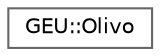 digraph "Gráfico de jerarquía de clases"
{
 // LATEX_PDF_SIZE
  bgcolor="transparent";
  edge [fontname=Helvetica,fontsize=10,labelfontname=Helvetica,labelfontsize=10];
  node [fontname=Helvetica,fontsize=10,shape=box,height=0.2,width=0.4];
  rankdir="LR";
  Node0 [id="Node000000",label="GEU::Olivo",height=0.2,width=0.4,color="grey40", fillcolor="white", style="filled",URL="$d4/d05/struct_g_e_u_1_1_olivo.html",tooltip=" "];
}
